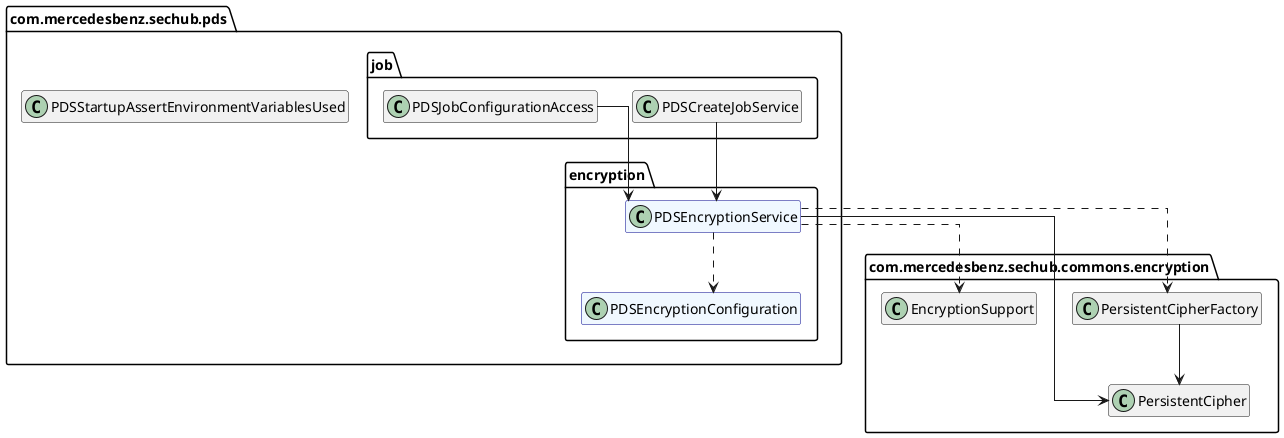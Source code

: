 ' SPDX-License-Identifier: MIT
@startuml

'Hide empty parts:
hide empty fields
hide empty methods

'You can find more examles at https://plantuml.com/class-diagram

skinparam linetype ortho
'skinparam linetype polyline
package com.mercedesbenz.sechub.commons.encryption as common_encrypt {
    
    class PersistentCipherFactory
    class PersistentCipher
    class EncryptionSupport
}

package com.mercedesbenz.sechub.pds as pds_root{
    
    class PDSStartupAssertEnvironmentVariablesUsed {
    }
    
    package encryption as pds_encryption{
        class PDSEncryptionConfiguration #aliceblue ##darkblue
        class PDSEncryptionService #aliceblue ##darkblue {
            
        }
    }
    package job as pds_job{
        class PDSCreateJobService
        class PDSJobConfigurationAccess
    }
}
PDSEncryptionService ..> PDSEncryptionConfiguration
PersistentCipherFactory --> PersistentCipher

PDSEncryptionService ..> PersistentCipherFactory
PDSEncryptionService ..> EncryptionSupport
PDSEncryptionService --> PersistentCipher


PDSJobConfigurationAccess --> PDSEncryptionService
PDSCreateJobService -->  PDSEncryptionService